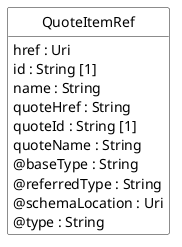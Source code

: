 @startuml
hide circle
hide methods
hide stereotype
show <<Enumeration>> stereotype
skinparam class {
   BackgroundColor<<Enumeration>> #E6F5F7
   BackgroundColor<<Ref>> #FFFFE0
   BackgroundColor<<Pivot>> #FFFFFFF
   BackgroundColor<<SimpleType>> #E2F0DA
   BackgroundColor #FCF2E3
}

class QuoteItemRef <<Pivot>> {
    href : Uri
    id : String [1]
    name : String
    quoteHref : String
    quoteId : String [1]
    quoteName : String
    @baseType : String
    @referredType : String
    @schemaLocation : Uri
    @type : String
}


@enduml
